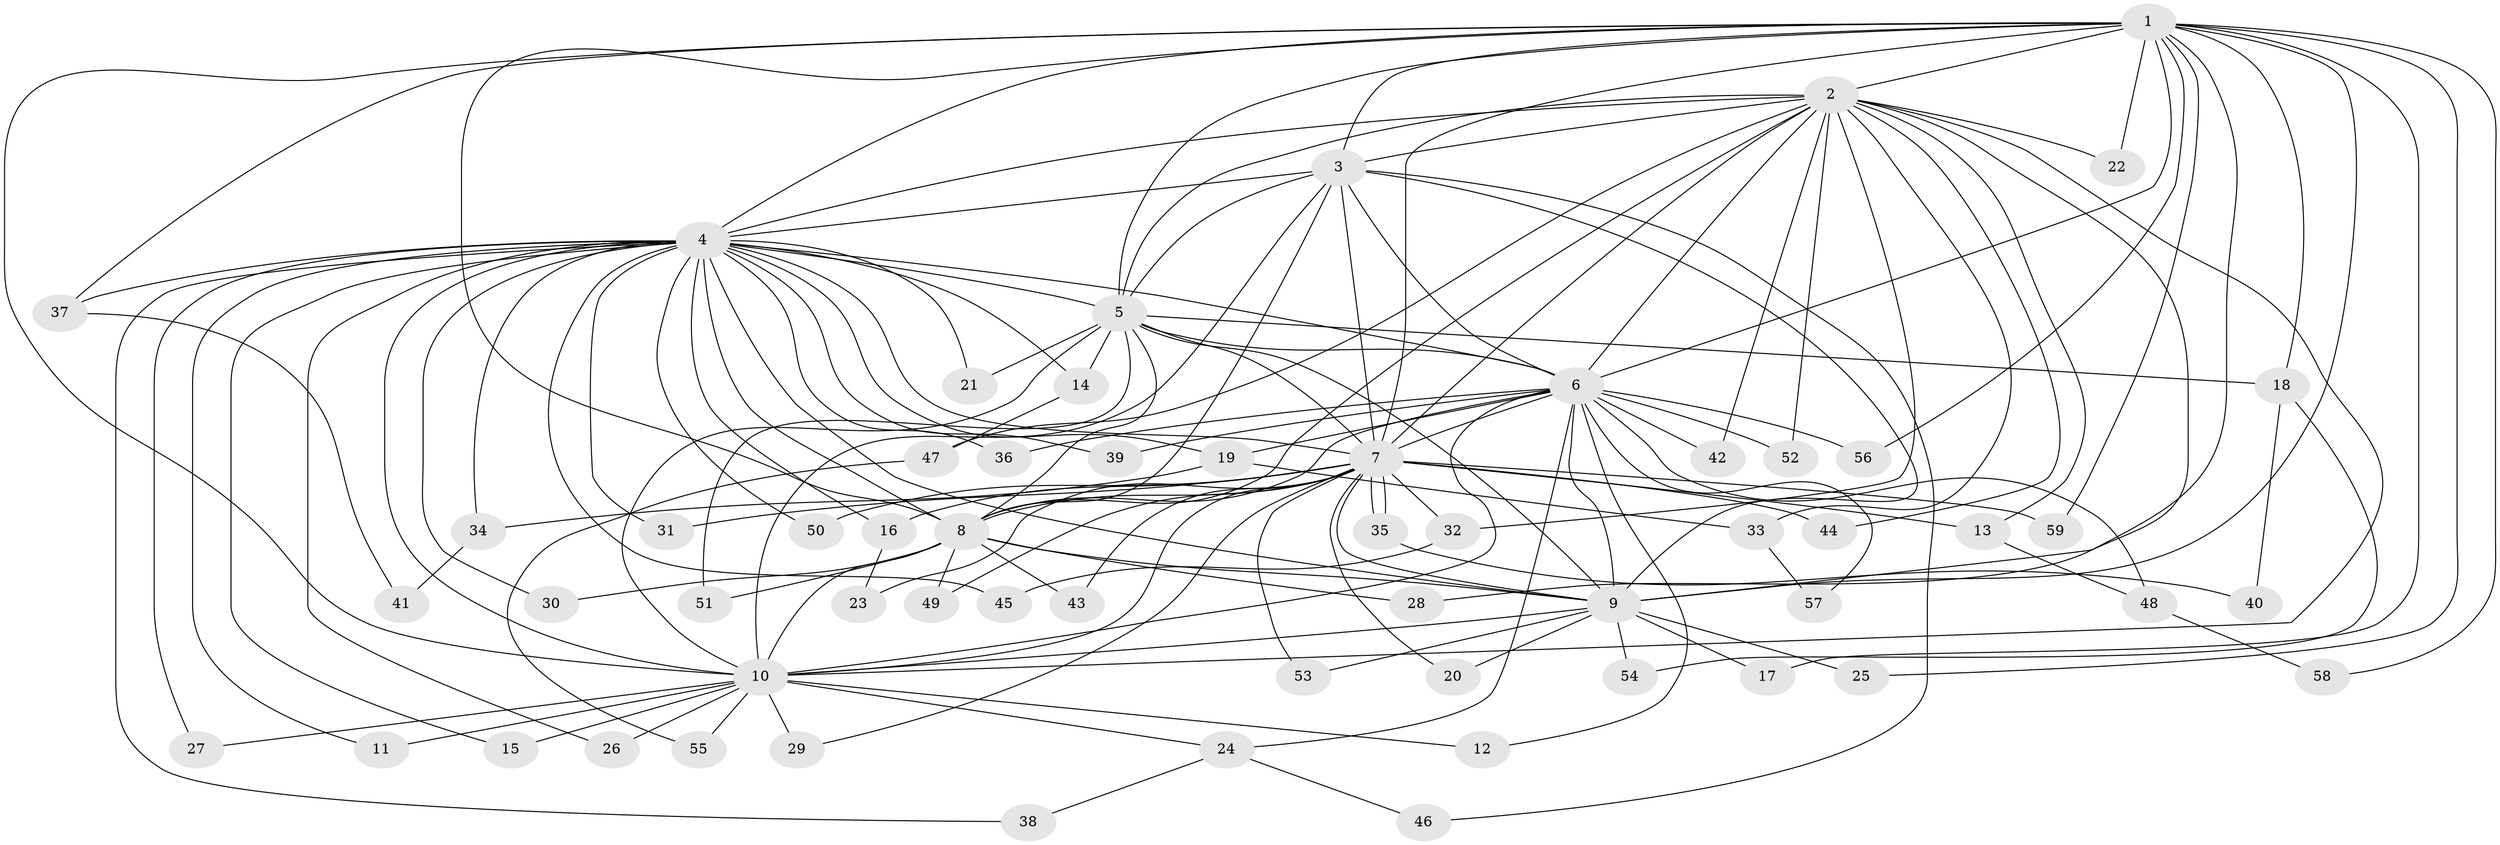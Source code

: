 // coarse degree distribution, {15: 0.06818181818181818, 12: 0.045454545454545456, 22: 0.022727272727272728, 11: 0.022727272727272728, 18: 0.022727272727272728, 20: 0.022727272727272728, 2: 0.6363636363636364, 4: 0.06818181818181818, 3: 0.09090909090909091}
// Generated by graph-tools (version 1.1) at 2025/23/03/03/25 07:23:47]
// undirected, 59 vertices, 143 edges
graph export_dot {
graph [start="1"]
  node [color=gray90,style=filled];
  1;
  2;
  3;
  4;
  5;
  6;
  7;
  8;
  9;
  10;
  11;
  12;
  13;
  14;
  15;
  16;
  17;
  18;
  19;
  20;
  21;
  22;
  23;
  24;
  25;
  26;
  27;
  28;
  29;
  30;
  31;
  32;
  33;
  34;
  35;
  36;
  37;
  38;
  39;
  40;
  41;
  42;
  43;
  44;
  45;
  46;
  47;
  48;
  49;
  50;
  51;
  52;
  53;
  54;
  55;
  56;
  57;
  58;
  59;
  1 -- 2;
  1 -- 3;
  1 -- 4;
  1 -- 5;
  1 -- 6;
  1 -- 7;
  1 -- 8;
  1 -- 9;
  1 -- 10;
  1 -- 17;
  1 -- 18;
  1 -- 22;
  1 -- 25;
  1 -- 28;
  1 -- 37;
  1 -- 56;
  1 -- 58;
  1 -- 59;
  2 -- 3;
  2 -- 4;
  2 -- 5;
  2 -- 6;
  2 -- 7;
  2 -- 8;
  2 -- 9;
  2 -- 10;
  2 -- 13;
  2 -- 22;
  2 -- 32;
  2 -- 33;
  2 -- 42;
  2 -- 44;
  2 -- 47;
  2 -- 52;
  3 -- 4;
  3 -- 5;
  3 -- 6;
  3 -- 7;
  3 -- 8;
  3 -- 9;
  3 -- 10;
  3 -- 46;
  4 -- 5;
  4 -- 6;
  4 -- 7;
  4 -- 8;
  4 -- 9;
  4 -- 10;
  4 -- 11;
  4 -- 14;
  4 -- 15;
  4 -- 16;
  4 -- 19;
  4 -- 21;
  4 -- 26;
  4 -- 27;
  4 -- 30;
  4 -- 31;
  4 -- 34;
  4 -- 36;
  4 -- 37;
  4 -- 38;
  4 -- 39;
  4 -- 45;
  4 -- 50;
  5 -- 6;
  5 -- 7;
  5 -- 8;
  5 -- 9;
  5 -- 10;
  5 -- 14;
  5 -- 18;
  5 -- 21;
  5 -- 51;
  6 -- 7;
  6 -- 8;
  6 -- 9;
  6 -- 10;
  6 -- 12;
  6 -- 19;
  6 -- 24;
  6 -- 36;
  6 -- 39;
  6 -- 42;
  6 -- 48;
  6 -- 52;
  6 -- 56;
  6 -- 57;
  7 -- 8;
  7 -- 9;
  7 -- 10;
  7 -- 13;
  7 -- 16;
  7 -- 20;
  7 -- 23;
  7 -- 29;
  7 -- 31;
  7 -- 32;
  7 -- 35;
  7 -- 35;
  7 -- 43;
  7 -- 44;
  7 -- 49;
  7 -- 50;
  7 -- 53;
  7 -- 59;
  8 -- 9;
  8 -- 10;
  8 -- 28;
  8 -- 30;
  8 -- 43;
  8 -- 49;
  8 -- 51;
  9 -- 10;
  9 -- 17;
  9 -- 20;
  9 -- 25;
  9 -- 53;
  9 -- 54;
  10 -- 11;
  10 -- 12;
  10 -- 15;
  10 -- 24;
  10 -- 26;
  10 -- 27;
  10 -- 29;
  10 -- 55;
  13 -- 48;
  14 -- 47;
  16 -- 23;
  18 -- 40;
  18 -- 54;
  19 -- 33;
  19 -- 34;
  24 -- 38;
  24 -- 46;
  32 -- 45;
  33 -- 57;
  34 -- 41;
  35 -- 40;
  37 -- 41;
  47 -- 55;
  48 -- 58;
}
